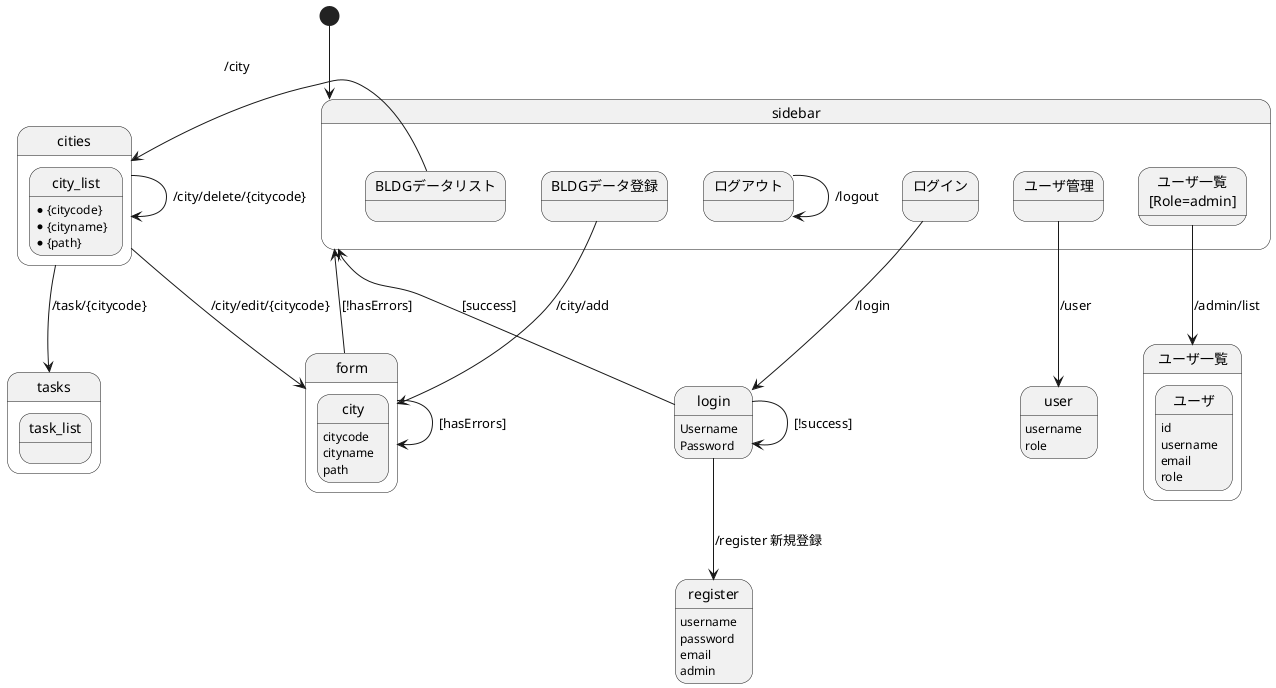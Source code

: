 @startuml

[*] --> sidebar

state sidebar {
	state "ユーザ管理" as users
	state "ユーザ一覧\n[Role=admin]" as list_
	state "ログイン" as login_
	state "ログアウト" as logout
	state "BLDGデータリスト" as indeies
	state "BLDGデータ登録" as add
	logout --> logout : /logout
}
indeies --> cities : /city

state "login" as login {
	login : Username
	login : Password
}

state "register" as register {
	register : username
	register : password
	register : email
	register : admin
}

login_ --> login : /login
login --> login : [!success]
sidebar <-- login : [success]
login --> register : /register 新規登録

state user {
	user : username
	user : role
}
users --> user : /user

state "ユーザ一覧" as list {
	state ユーザ {
		ユーザ : id
		ユーザ : username
		ユーザ : email
		ユーザ : role
	}
}
list_ --> list : /admin/list

state cities {
	state city_list {
		city_list : *{citycode}
		city_list : *{cityname}
		city_list : *{path}
	}
}
cities --> cities : /city/delete/{citycode}
cities --> form : /city/edit/{citycode}
cities --> tasks : /task/{citycode}

state tasks {
	state task_list
}

state form {
	state city {
		city : citycode
		city : cityname
		city : path
	}
}

add --> form : /city/add
form --> sidebar : [!hasErrors]
form --> form : [hasErrors]

@enduml